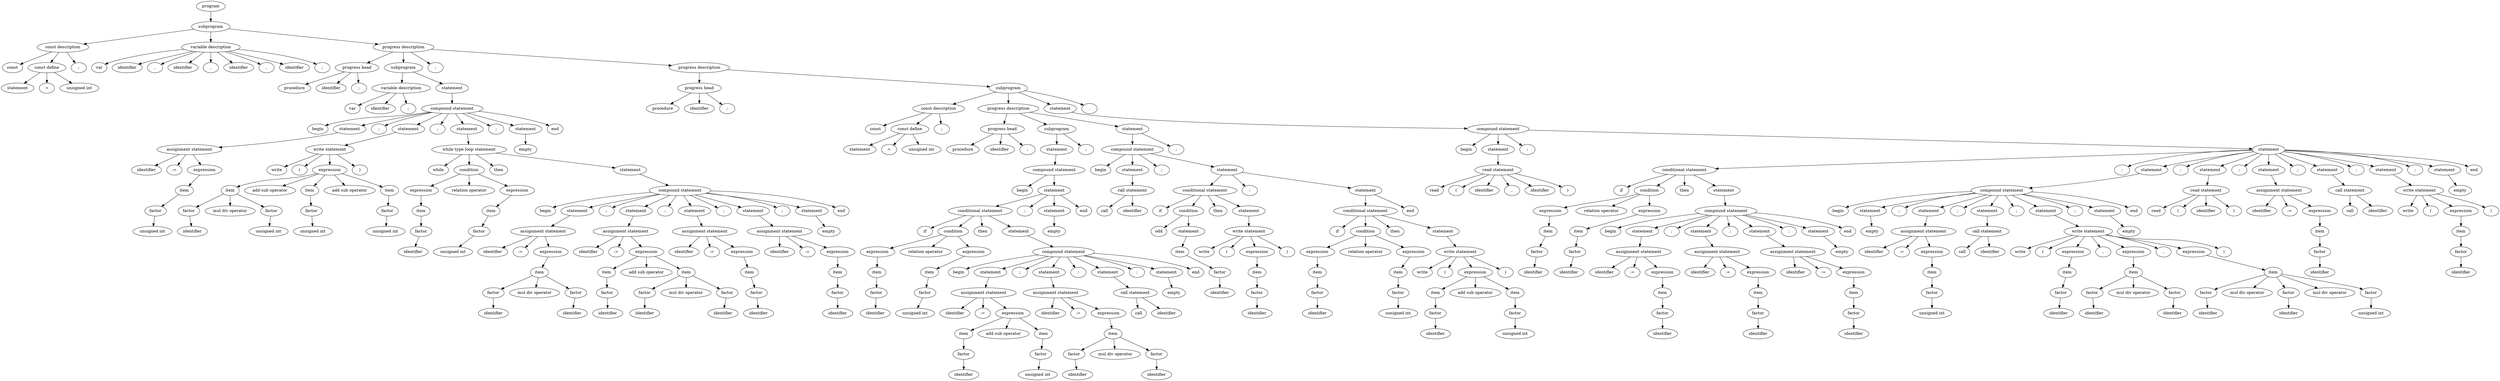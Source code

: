 digraph tree{
element0[label="program"]
element1[label="subprogram"]
element2[label="const description"]
element3[label="const"]
element4[label="const define"]
element5[label="statement"]
element6[label="="]
element7[label="unsigned int"]
element8[label=";"]
element9[label="variable description"]
element10[label="var"]
element11[label="identifier"]
element12[label=","]
element13[label="identifier"]
element14[label=","]
element15[label="identifier"]
element16[label=","]
element17[label="identifier"]
element18[label=";"]
element19[label="progress description"]
element20[label="progress head"]
element21[label="procedure"]
element22[label="identifier"]
element23[label=";"]
element24[label="subprogram"]
element25[label="variable description"]
element26[label="var"]
element27[label="identifier"]
element28[label=";"]
element29[label="statement"]
element30[label="compound statement"]
element31[label="begin"]
element32[label="statement"]
element33[label="assignment statement"]
element34[label="identifier"]
element35[label=":="]
element36[label="expression"]
element37[label="item"]
element38[label="factor"]
element39[label="unsigned int"]
element40[label=";"]
element41[label="statement"]
element42[label="write statement"]
element43[label="write"]
element44[label="("]
element45[label="expression"]
element46[label="item"]
element47[label="factor"]
element48[label="identifier"]
element49[label="mul div operator"]
element50[label="factor"]
element51[label="unsigned int"]
element52[label="add sub operator"]
element53[label="item"]
element54[label="factor"]
element55[label="unsigned int"]
element56[label="add sub operator"]
element57[label="item"]
element58[label="factor"]
element59[label="unsigned int"]
element60[label=")"]
element61[label=";"]
element62[label="statement"]
element63[label="while type loop statement"]
element64[label="while"]
element65[label="condition"]
element66[label="expression"]
element67[label="item"]
element68[label="factor"]
element69[label="identifier"]
element70[label="relation operator"]
element71[label="expression"]
element72[label="item"]
element73[label="factor"]
element74[label="unsigned int"]
element75[label="then"]
element76[label="statement"]
element77[label="compound statement"]
element78[label="begin"]
element79[label="statement"]
element80[label="assignment statement"]
element81[label="identifier"]
element82[label=":="]
element83[label="expression"]
element84[label="item"]
element85[label="factor"]
element86[label="identifier"]
element87[label="mul div operator"]
element88[label="factor"]
element89[label="identifier"]
element90[label=";"]
element91[label="statement"]
element92[label="assignment statement"]
element93[label="identifier"]
element94[label=":="]
element95[label="expression"]
element96[label="item"]
element97[label="factor"]
element98[label="identifier"]
element99[label="add sub operator"]
element100[label="item"]
element101[label="factor"]
element102[label="identifier"]
element103[label="mul div operator"]
element104[label="factor"]
element105[label="identifier"]
element106[label=";"]
element107[label="statement"]
element108[label="assignment statement"]
element109[label="identifier"]
element110[label=":="]
element111[label="expression"]
element112[label="item"]
element113[label="factor"]
element114[label="identifier"]
element115[label=";"]
element116[label="statement"]
element117[label="assignment statement"]
element118[label="identifier"]
element119[label=":="]
element120[label="expression"]
element121[label="item"]
element122[label="factor"]
element123[label="identifier"]
element124[label=";"]
element125[label="statement"]
element126[label="empty"]
element127[label="end"]
element128[label=";"]
element129[label="statement"]
element130[label="empty"]
element131[label="end"]
element132[label=";"]
element133[label="progress description"]
element134[label="progress head"]
element135[label="procedure"]
element136[label="identifier"]
element137[label=";"]
element138[label="subprogram"]
element139[label="const description"]
element140[label="const"]
element141[label="const define"]
element142[label="statement"]
element143[label="="]
element144[label="unsigned int"]
element145[label=";"]
element146[label="progress description"]
element147[label="progress head"]
element148[label="procedure"]
element149[label="identifier"]
element150[label=";"]
element151[label="subprogram"]
element152[label="statement"]
element153[label="compound statement"]
element154[label="begin"]
element155[label="statement"]
element156[label="conditional statement"]
element157[label="if"]
element158[label="condition"]
element159[label="expression"]
element160[label="item"]
element161[label="factor"]
element162[label="identifier"]
element163[label="relation operator"]
element164[label="expression"]
element165[label="item"]
element166[label="factor"]
element167[label="unsigned int"]
element168[label="then"]
element169[label="statement"]
element170[label="compound statement"]
element171[label="begin"]
element172[label="statement"]
element173[label="assignment statement"]
element174[label="identifier"]
element175[label=":="]
element176[label="expression"]
element177[label="item"]
element178[label="factor"]
element179[label="identifier"]
element180[label="add sub operator"]
element181[label="item"]
element182[label="factor"]
element183[label="unsigned int"]
element184[label=";"]
element185[label="statement"]
element186[label="assignment statement"]
element187[label="identifier"]
element188[label=":="]
element189[label="expression"]
element190[label="item"]
element191[label="factor"]
element192[label="identifier"]
element193[label="mul div operator"]
element194[label="factor"]
element195[label="identifier"]
element196[label=";"]
element197[label="statement"]
element198[label="call statement"]
element199[label="call"]
element200[label="identifier"]
element201[label=";"]
element202[label="statement"]
element203[label="empty"]
element204[label="end"]
element205[label=";"]
element206[label="statement"]
element207[label="empty"]
element208[label="end"]
element209[label=";"]
element210[label="statement"]
element211[label="compound statement"]
element212[label="begin"]
element213[label="statement"]
element214[label="call statement"]
element215[label="call"]
element216[label="identifier"]
element217[label=";"]
element218[label="statement"]
element219[label="conditional statement"]
element220[label="if"]
element221[label="condition"]
element222[label="odd"]
element223[label="statement"]
element224[label="item"]
element225[label="factor"]
element226[label="identifier"]
element227[label="then"]
element228[label="statement"]
element229[label="write statement"]
element230[label="write"]
element231[label="("]
element232[label="expression"]
element233[label="item"]
element234[label="factor"]
element235[label="identifier"]
element236[label=")"]
element237[label=";"]
element238[label="statement"]
element239[label="conditional statement"]
element240[label="if"]
element241[label="condition"]
element242[label="expression"]
element243[label="item"]
element244[label="factor"]
element245[label="identifier"]
element246[label="relation operator"]
element247[label="expression"]
element248[label="item"]
element249[label="factor"]
element250[label="unsigned int"]
element251[label="then"]
element252[label="statement"]
element253[label="write statement"]
element254[label="write"]
element255[label="("]
element256[label="expression"]
element257[label="item"]
element258[label="factor"]
element259[label="identifier"]
element260[label="add sub operator"]
element261[label="item"]
element262[label="factor"]
element263[label="unsigned int"]
element264[label=")"]
element265[label="end"]
element266[label=";"]
element267[label="statement"]
element268[label="compound statement"]
element269[label="begin"]
element270[label="statement"]
element271[label="read statement"]
element272[label="read"]
element273[label="("]
element274[label="identifier"]
element275[label=","]
element276[label="identifier"]
element277[label=")"]
element278[label=";"]
element279[label="statement"]
element280[label="conditional statement"]
element281[label="if"]
element282[label="condition"]
element283[label="expression"]
element284[label="item"]
element285[label="factor"]
element286[label="identifier"]
element287[label="relation operator"]
element288[label="expression"]
element289[label="item"]
element290[label="factor"]
element291[label="identifier"]
element292[label="then"]
element293[label="statement"]
element294[label="compound statement"]
element295[label="begin"]
element296[label="statement"]
element297[label="assignment statement"]
element298[label="identifier"]
element299[label=":="]
element300[label="expression"]
element301[label="item"]
element302[label="factor"]
element303[label="identifier"]
element304[label=";"]
element305[label="statement"]
element306[label="assignment statement"]
element307[label="identifier"]
element308[label=":="]
element309[label="expression"]
element310[label="item"]
element311[label="factor"]
element312[label="identifier"]
element313[label=";"]
element314[label="statement"]
element315[label="assignment statement"]
element316[label="identifier"]
element317[label=":="]
element318[label="expression"]
element319[label="item"]
element320[label="factor"]
element321[label="identifier"]
element322[label=";"]
element323[label="statement"]
element324[label="empty"]
element325[label="end"]
element326[label=";"]
element327[label="statement"]
element328[label="compound statement"]
element329[label="begin"]
element330[label="statement"]
element331[label="empty"]
element332[label=";"]
element333[label="statement"]
element334[label="assignment statement"]
element335[label="identifier"]
element336[label=":="]
element337[label="expression"]
element338[label="item"]
element339[label="factor"]
element340[label="unsigned int"]
element341[label=";"]
element342[label="statement"]
element343[label="call statement"]
element344[label="call"]
element345[label="identifier"]
element346[label=";"]
element347[label="statement"]
element348[label="write statement"]
element349[label="write"]
element350[label="("]
element351[label="expression"]
element352[label="item"]
element353[label="factor"]
element354[label="identifier"]
element355[label=","]
element356[label="expression"]
element357[label="item"]
element358[label="factor"]
element359[label="identifier"]
element360[label="mul div operator"]
element361[label="factor"]
element362[label="identifier"]
element363[label=","]
element364[label="expression"]
element365[label="item"]
element366[label="factor"]
element367[label="identifier"]
element368[label="mul div operator"]
element369[label="factor"]
element370[label="identifier"]
element371[label="mul div operator"]
element372[label="factor"]
element373[label="unsigned int"]
element374[label=")"]
element375[label=";"]
element376[label="statement"]
element377[label="empty"]
element378[label="end"]
element379[label=";"]
element380[label="statement"]
element381[label="read statement"]
element382[label="read"]
element383[label="("]
element384[label="identifier"]
element385[label=")"]
element386[label=";"]
element387[label="statement"]
element388[label="assignment statement"]
element389[label="identifier"]
element390[label=":="]
element391[label="expression"]
element392[label="item"]
element393[label="factor"]
element394[label="identifier"]
element395[label=";"]
element396[label="statement"]
element397[label="call statement"]
element398[label="call"]
element399[label="identifier"]
element400[label=";"]
element401[label="statement"]
element402[label="write statement"]
element403[label="write"]
element404[label="("]
element405[label="expression"]
element406[label="item"]
element407[label="factor"]
element408[label="identifier"]
element409[label=")"]
element410[label=";"]
element411[label="statement"]
element412[label="empty"]
element413[label="end"]
element414[label="."]
element0 -> element1
element1 -> element19
element19 -> element133
element133 -> element138
element138 -> element414
element138 -> element267
element267 -> element268
element268 -> element279
element279 -> element413
element279 -> element411
element411 -> element412
element279 -> element410
element279 -> element401
element401 -> element402
element402 -> element409
element402 -> element405
element405 -> element406
element406 -> element407
element407 -> element408
element402 -> element404
element402 -> element403
element279 -> element400
element279 -> element396
element396 -> element397
element397 -> element399
element397 -> element398
element279 -> element395
element279 -> element387
element387 -> element388
element388 -> element391
element391 -> element392
element392 -> element393
element393 -> element394
element388 -> element390
element388 -> element389
element279 -> element386
element279 -> element380
element380 -> element381
element381 -> element385
element381 -> element384
element381 -> element383
element381 -> element382
element279 -> element379
element279 -> element327
element327 -> element328
element328 -> element378
element328 -> element376
element376 -> element377
element328 -> element375
element328 -> element347
element347 -> element348
element348 -> element374
element348 -> element364
element364 -> element365
element365 -> element372
element372 -> element373
element365 -> element371
element365 -> element369
element369 -> element370
element365 -> element368
element365 -> element366
element366 -> element367
element348 -> element363
element348 -> element356
element356 -> element357
element357 -> element361
element361 -> element362
element357 -> element360
element357 -> element358
element358 -> element359
element348 -> element355
element348 -> element351
element351 -> element352
element352 -> element353
element353 -> element354
element348 -> element350
element348 -> element349
element328 -> element346
element328 -> element342
element342 -> element343
element343 -> element345
element343 -> element344
element328 -> element341
element328 -> element333
element333 -> element334
element334 -> element337
element337 -> element338
element338 -> element339
element339 -> element340
element334 -> element336
element334 -> element335
element328 -> element332
element328 -> element330
element330 -> element331
element328 -> element329
element279 -> element326
element279 -> element280
element280 -> element293
element293 -> element294
element294 -> element325
element294 -> element323
element323 -> element324
element294 -> element322
element294 -> element314
element314 -> element315
element315 -> element318
element318 -> element319
element319 -> element320
element320 -> element321
element315 -> element317
element315 -> element316
element294 -> element313
element294 -> element305
element305 -> element306
element306 -> element309
element309 -> element310
element310 -> element311
element311 -> element312
element306 -> element308
element306 -> element307
element294 -> element304
element294 -> element296
element296 -> element297
element297 -> element300
element300 -> element301
element301 -> element302
element302 -> element303
element297 -> element299
element297 -> element298
element294 -> element295
element280 -> element292
element280 -> element282
element282 -> element288
element288 -> element289
element289 -> element290
element290 -> element291
element282 -> element287
element282 -> element283
element283 -> element284
element284 -> element285
element285 -> element286
element280 -> element281
element268 -> element278
element268 -> element270
element270 -> element271
element271 -> element277
element271 -> element276
element271 -> element275
element271 -> element274
element271 -> element273
element271 -> element272
element268 -> element269
element138 -> element146
element146 -> element210
element210 -> element266
element210 -> element211
element211 -> element218
element218 -> element238
element238 -> element265
element238 -> element239
element239 -> element252
element252 -> element253
element253 -> element264
element253 -> element256
element256 -> element261
element261 -> element262
element262 -> element263
element256 -> element260
element256 -> element257
element257 -> element258
element258 -> element259
element253 -> element255
element253 -> element254
element239 -> element251
element239 -> element241
element241 -> element247
element247 -> element248
element248 -> element249
element249 -> element250
element241 -> element246
element241 -> element242
element242 -> element243
element243 -> element244
element244 -> element245
element239 -> element240
element218 -> element237
element218 -> element219
element219 -> element228
element228 -> element229
element229 -> element236
element229 -> element232
element232 -> element233
element233 -> element234
element234 -> element235
element229 -> element231
element229 -> element230
element219 -> element227
element219 -> element221
element221 -> element223
element223 -> element224
element224 -> element225
element225 -> element226
element221 -> element222
element219 -> element220
element211 -> element217
element211 -> element213
element213 -> element214
element214 -> element216
element214 -> element215
element211 -> element212
element146 -> element151
element151 -> element209
element151 -> element152
element152 -> element153
element153 -> element155
element155 -> element208
element155 -> element206
element206 -> element207
element155 -> element205
element155 -> element156
element156 -> element169
element169 -> element170
element170 -> element204
element170 -> element202
element202 -> element203
element170 -> element201
element170 -> element197
element197 -> element198
element198 -> element200
element198 -> element199
element170 -> element196
element170 -> element185
element185 -> element186
element186 -> element189
element189 -> element190
element190 -> element194
element194 -> element195
element190 -> element193
element190 -> element191
element191 -> element192
element186 -> element188
element186 -> element187
element170 -> element184
element170 -> element172
element172 -> element173
element173 -> element176
element176 -> element181
element181 -> element182
element182 -> element183
element176 -> element180
element176 -> element177
element177 -> element178
element178 -> element179
element173 -> element175
element173 -> element174
element170 -> element171
element156 -> element168
element156 -> element158
element158 -> element164
element164 -> element165
element165 -> element166
element166 -> element167
element158 -> element163
element158 -> element159
element159 -> element160
element160 -> element161
element161 -> element162
element156 -> element157
element153 -> element154
element146 -> element147
element147 -> element150
element147 -> element149
element147 -> element148
element138 -> element139
element139 -> element145
element139 -> element141
element141 -> element144
element141 -> element143
element141 -> element142
element139 -> element140
element133 -> element134
element134 -> element137
element134 -> element136
element134 -> element135
element19 -> element132
element19 -> element24
element24 -> element29
element29 -> element30
element30 -> element131
element30 -> element129
element129 -> element130
element30 -> element128
element30 -> element62
element62 -> element63
element63 -> element76
element76 -> element77
element77 -> element127
element77 -> element125
element125 -> element126
element77 -> element124
element77 -> element116
element116 -> element117
element117 -> element120
element120 -> element121
element121 -> element122
element122 -> element123
element117 -> element119
element117 -> element118
element77 -> element115
element77 -> element107
element107 -> element108
element108 -> element111
element111 -> element112
element112 -> element113
element113 -> element114
element108 -> element110
element108 -> element109
element77 -> element106
element77 -> element91
element91 -> element92
element92 -> element95
element95 -> element100
element100 -> element104
element104 -> element105
element100 -> element103
element100 -> element101
element101 -> element102
element95 -> element99
element95 -> element96
element96 -> element97
element97 -> element98
element92 -> element94
element92 -> element93
element77 -> element90
element77 -> element79
element79 -> element80
element80 -> element83
element83 -> element84
element84 -> element88
element88 -> element89
element84 -> element87
element84 -> element85
element85 -> element86
element80 -> element82
element80 -> element81
element77 -> element78
element63 -> element75
element63 -> element65
element65 -> element71
element71 -> element72
element72 -> element73
element73 -> element74
element65 -> element70
element65 -> element66
element66 -> element67
element67 -> element68
element68 -> element69
element63 -> element64
element30 -> element61
element30 -> element41
element41 -> element42
element42 -> element60
element42 -> element45
element45 -> element57
element57 -> element58
element58 -> element59
element45 -> element56
element45 -> element53
element53 -> element54
element54 -> element55
element45 -> element52
element45 -> element46
element46 -> element50
element50 -> element51
element46 -> element49
element46 -> element47
element47 -> element48
element42 -> element44
element42 -> element43
element30 -> element40
element30 -> element32
element32 -> element33
element33 -> element36
element36 -> element37
element37 -> element38
element38 -> element39
element33 -> element35
element33 -> element34
element30 -> element31
element24 -> element25
element25 -> element28
element25 -> element27
element25 -> element26
element19 -> element20
element20 -> element23
element20 -> element22
element20 -> element21
element1 -> element9
element9 -> element18
element9 -> element17
element9 -> element16
element9 -> element15
element9 -> element14
element9 -> element13
element9 -> element12
element9 -> element11
element9 -> element10
element1 -> element2
element2 -> element8
element2 -> element4
element4 -> element7
element4 -> element6
element4 -> element5
element2 -> element3
}